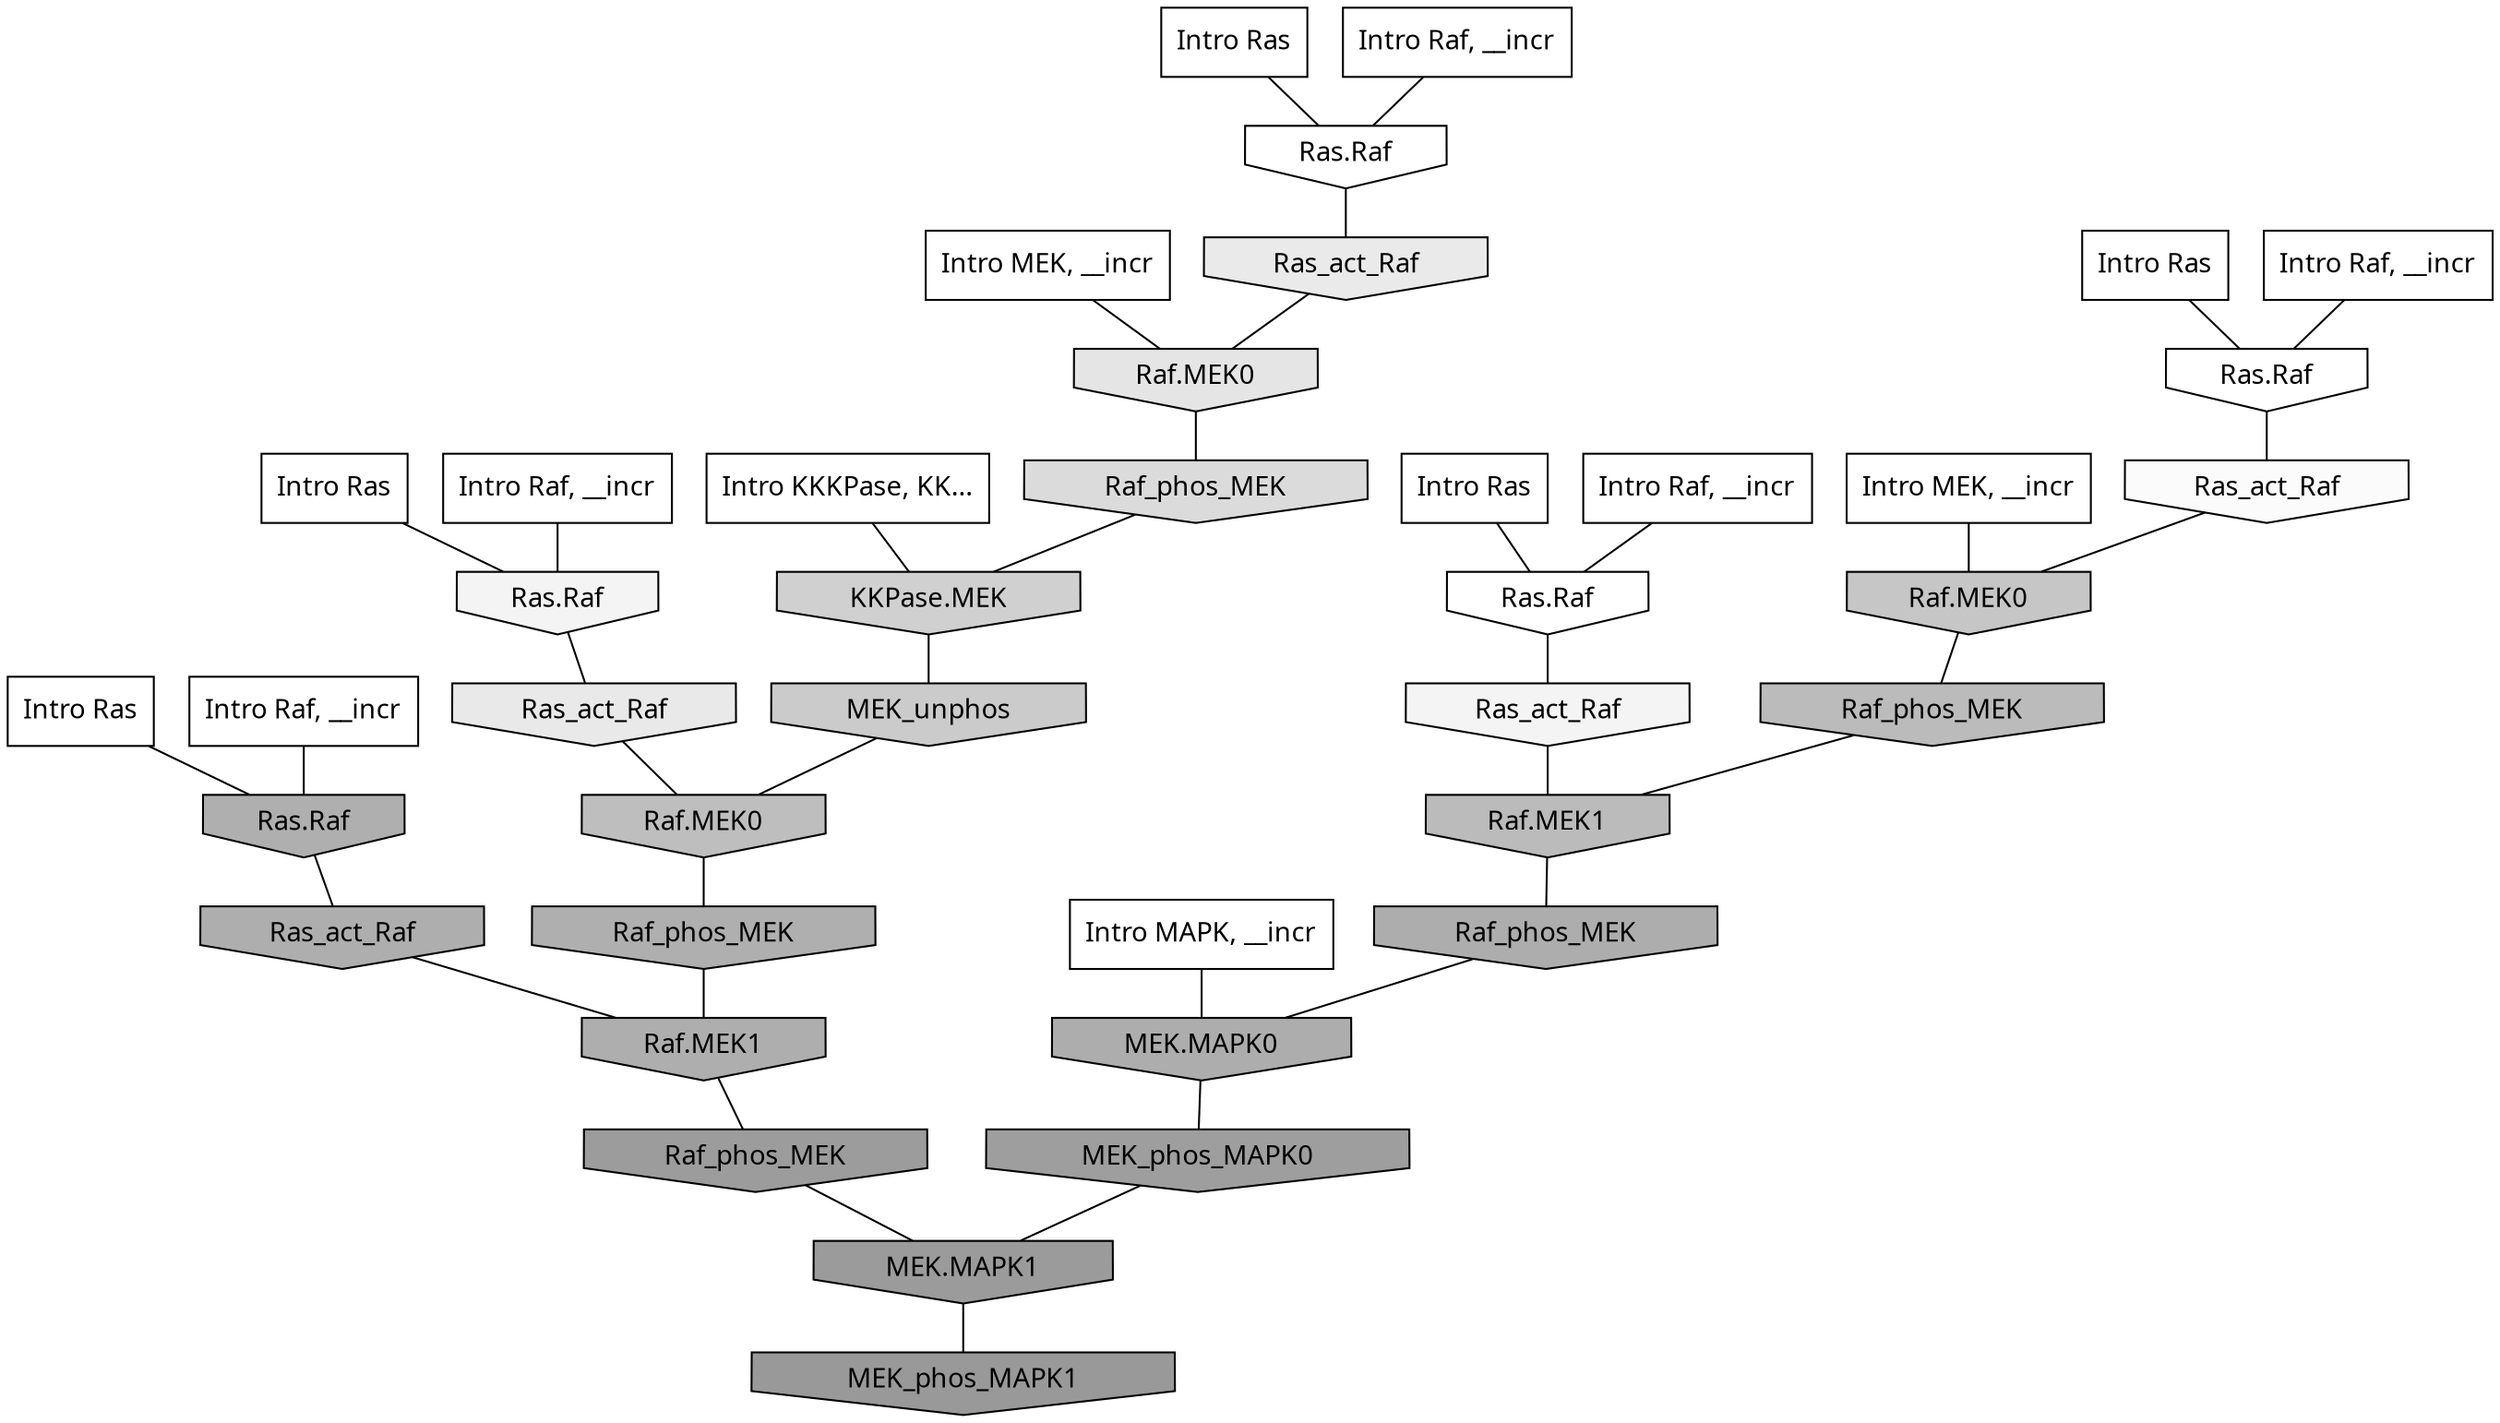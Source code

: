 digraph G{
  rankdir="TB";
  ranksep=0.30;
  node [fontname="CMU Serif"];
  edge [fontname="CMU Serif"];
  
  17 [label="Intro Ras", shape=rectangle, style=filled, fillcolor="0.000 0.000 1.000"]
  
  19 [label="Intro Ras", shape=rectangle, style=filled, fillcolor="0.000 0.000 1.000"]
  
  53 [label="Intro Ras", shape=rectangle, style=filled, fillcolor="0.000 0.000 1.000"]
  
  60 [label="Intro Ras", shape=rectangle, style=filled, fillcolor="0.000 0.000 1.000"]
  
  64 [label="Intro Ras", shape=rectangle, style=filled, fillcolor="0.000 0.000 1.000"]
  
  112 [label="Intro Raf, __incr", shape=rectangle, style=filled, fillcolor="0.000 0.000 1.000"]
  
  259 [label="Intro Raf, __incr", shape=rectangle, style=filled, fillcolor="0.000 0.000 1.000"]
  
  838 [label="Intro Raf, __incr", shape=rectangle, style=filled, fillcolor="0.000 0.000 1.000"]
  
  1056 [label="Intro Raf, __incr", shape=rectangle, style=filled, fillcolor="0.000 0.000 1.000"]
  
  1060 [label="Intro Raf, __incr", shape=rectangle, style=filled, fillcolor="0.000 0.000 1.000"]
  
  1289 [label="Intro MEK, __incr", shape=rectangle, style=filled, fillcolor="0.000 0.000 1.000"]
  
  1716 [label="Intro MEK, __incr", shape=rectangle, style=filled, fillcolor="0.000 0.000 1.000"]
  
  2972 [label="Intro MAPK, __incr", shape=rectangle, style=filled, fillcolor="0.000 0.000 1.000"]
  
  3182 [label="Intro KKKPase, KK...", shape=rectangle, style=filled, fillcolor="0.000 0.000 1.000"]
  
  3214 [label="Ras.Raf", shape=invhouse, style=filled, fillcolor="0.000 0.000 1.000"]
  
  3258 [label="Ras.Raf", shape=invhouse, style=filled, fillcolor="0.000 0.000 1.000"]
  
  3262 [label="Ras.Raf", shape=invhouse, style=filled, fillcolor="0.000 0.000 1.000"]
  
  3416 [label="Ras_act_Raf", shape=invhouse, style=filled, fillcolor="0.000 0.000 0.982"]
  
  3564 [label="Ras_act_Raf", shape=invhouse, style=filled, fillcolor="0.000 0.000 0.955"]
  
  3571 [label="Ras.Raf", shape=invhouse, style=filled, fillcolor="0.000 0.000 0.954"]
  
  3968 [label="Ras_act_Raf", shape=invhouse, style=filled, fillcolor="0.000 0.000 0.916"]
  
  4028 [label="Ras_act_Raf", shape=invhouse, style=filled, fillcolor="0.000 0.000 0.912"]
  
  4190 [label="Raf.MEK0", shape=invhouse, style=filled, fillcolor="0.000 0.000 0.898"]
  
  4701 [label="Raf_phos_MEK", shape=invhouse, style=filled, fillcolor="0.000 0.000 0.859"]
  
  5384 [label="KKPase.MEK", shape=invhouse, style=filled, fillcolor="0.000 0.000 0.814"]
  
  5600 [label="MEK_unphos", shape=invhouse, style=filled, fillcolor="0.000 0.000 0.796"]
  
  5946 [label="Raf.MEK0", shape=invhouse, style=filled, fillcolor="0.000 0.000 0.777"]
  
  6553 [label="Raf.MEK0", shape=invhouse, style=filled, fillcolor="0.000 0.000 0.744"]
  
  6798 [label="Raf_phos_MEK", shape=invhouse, style=filled, fillcolor="0.000 0.000 0.733"]
  
  6831 [label="Raf.MEK1", shape=invhouse, style=filled, fillcolor="0.000 0.000 0.732"]
  
  8087 [label="Ras.Raf", shape=invhouse, style=filled, fillcolor="0.000 0.000 0.685"]
  
  8112 [label="Raf_phos_MEK", shape=invhouse, style=filled, fillcolor="0.000 0.000 0.685"]
  
  8189 [label="Ras_act_Raf", shape=invhouse, style=filled, fillcolor="0.000 0.000 0.683"]
  
  8193 [label="Raf.MEK1", shape=invhouse, style=filled, fillcolor="0.000 0.000 0.683"]
  
  8369 [label="Raf_phos_MEK", shape=invhouse, style=filled, fillcolor="0.000 0.000 0.676"]
  
  8371 [label="MEK.MAPK0", shape=invhouse, style=filled, fillcolor="0.000 0.000 0.676"]
  
  10297 [label="MEK_phos_MAPK0", shape=invhouse, style=filled, fillcolor="0.000 0.000 0.620"]
  
  10699 [label="Raf_phos_MEK", shape=invhouse, style=filled, fillcolor="0.000 0.000 0.610"]
  
  10706 [label="MEK.MAPK1", shape=invhouse, style=filled, fillcolor="0.000 0.000 0.609"]
  
  11149 [label="MEK_phos_MAPK1", shape=invhouse, style=filled, fillcolor="0.000 0.000 0.600"]
  
  
  10706 -> 11149 [dir=none, color="0.000 0.000 0.000"] 
  10699 -> 10706 [dir=none, color="0.000 0.000 0.000"] 
  10297 -> 10706 [dir=none, color="0.000 0.000 0.000"] 
  8371 -> 10297 [dir=none, color="0.000 0.000 0.000"] 
  8369 -> 8371 [dir=none, color="0.000 0.000 0.000"] 
  8193 -> 10699 [dir=none, color="0.000 0.000 0.000"] 
  8189 -> 8193 [dir=none, color="0.000 0.000 0.000"] 
  8112 -> 8193 [dir=none, color="0.000 0.000 0.000"] 
  8087 -> 8189 [dir=none, color="0.000 0.000 0.000"] 
  6831 -> 8369 [dir=none, color="0.000 0.000 0.000"] 
  6798 -> 6831 [dir=none, color="0.000 0.000 0.000"] 
  6553 -> 8112 [dir=none, color="0.000 0.000 0.000"] 
  5946 -> 6798 [dir=none, color="0.000 0.000 0.000"] 
  5600 -> 6553 [dir=none, color="0.000 0.000 0.000"] 
  5384 -> 5600 [dir=none, color="0.000 0.000 0.000"] 
  4701 -> 5384 [dir=none, color="0.000 0.000 0.000"] 
  4190 -> 4701 [dir=none, color="0.000 0.000 0.000"] 
  4028 -> 6553 [dir=none, color="0.000 0.000 0.000"] 
  3968 -> 4190 [dir=none, color="0.000 0.000 0.000"] 
  3571 -> 4028 [dir=none, color="0.000 0.000 0.000"] 
  3564 -> 6831 [dir=none, color="0.000 0.000 0.000"] 
  3416 -> 5946 [dir=none, color="0.000 0.000 0.000"] 
  3262 -> 3416 [dir=none, color="0.000 0.000 0.000"] 
  3258 -> 3564 [dir=none, color="0.000 0.000 0.000"] 
  3214 -> 3968 [dir=none, color="0.000 0.000 0.000"] 
  3182 -> 5384 [dir=none, color="0.000 0.000 0.000"] 
  2972 -> 8371 [dir=none, color="0.000 0.000 0.000"] 
  1716 -> 4190 [dir=none, color="0.000 0.000 0.000"] 
  1289 -> 5946 [dir=none, color="0.000 0.000 0.000"] 
  1060 -> 8087 [dir=none, color="0.000 0.000 0.000"] 
  1056 -> 3258 [dir=none, color="0.000 0.000 0.000"] 
  838 -> 3571 [dir=none, color="0.000 0.000 0.000"] 
  259 -> 3214 [dir=none, color="0.000 0.000 0.000"] 
  112 -> 3262 [dir=none, color="0.000 0.000 0.000"] 
  64 -> 3571 [dir=none, color="0.000 0.000 0.000"] 
  60 -> 3258 [dir=none, color="0.000 0.000 0.000"] 
  53 -> 3214 [dir=none, color="0.000 0.000 0.000"] 
  19 -> 3262 [dir=none, color="0.000 0.000 0.000"] 
  17 -> 8087 [dir=none, color="0.000 0.000 0.000"] 
  
  }
